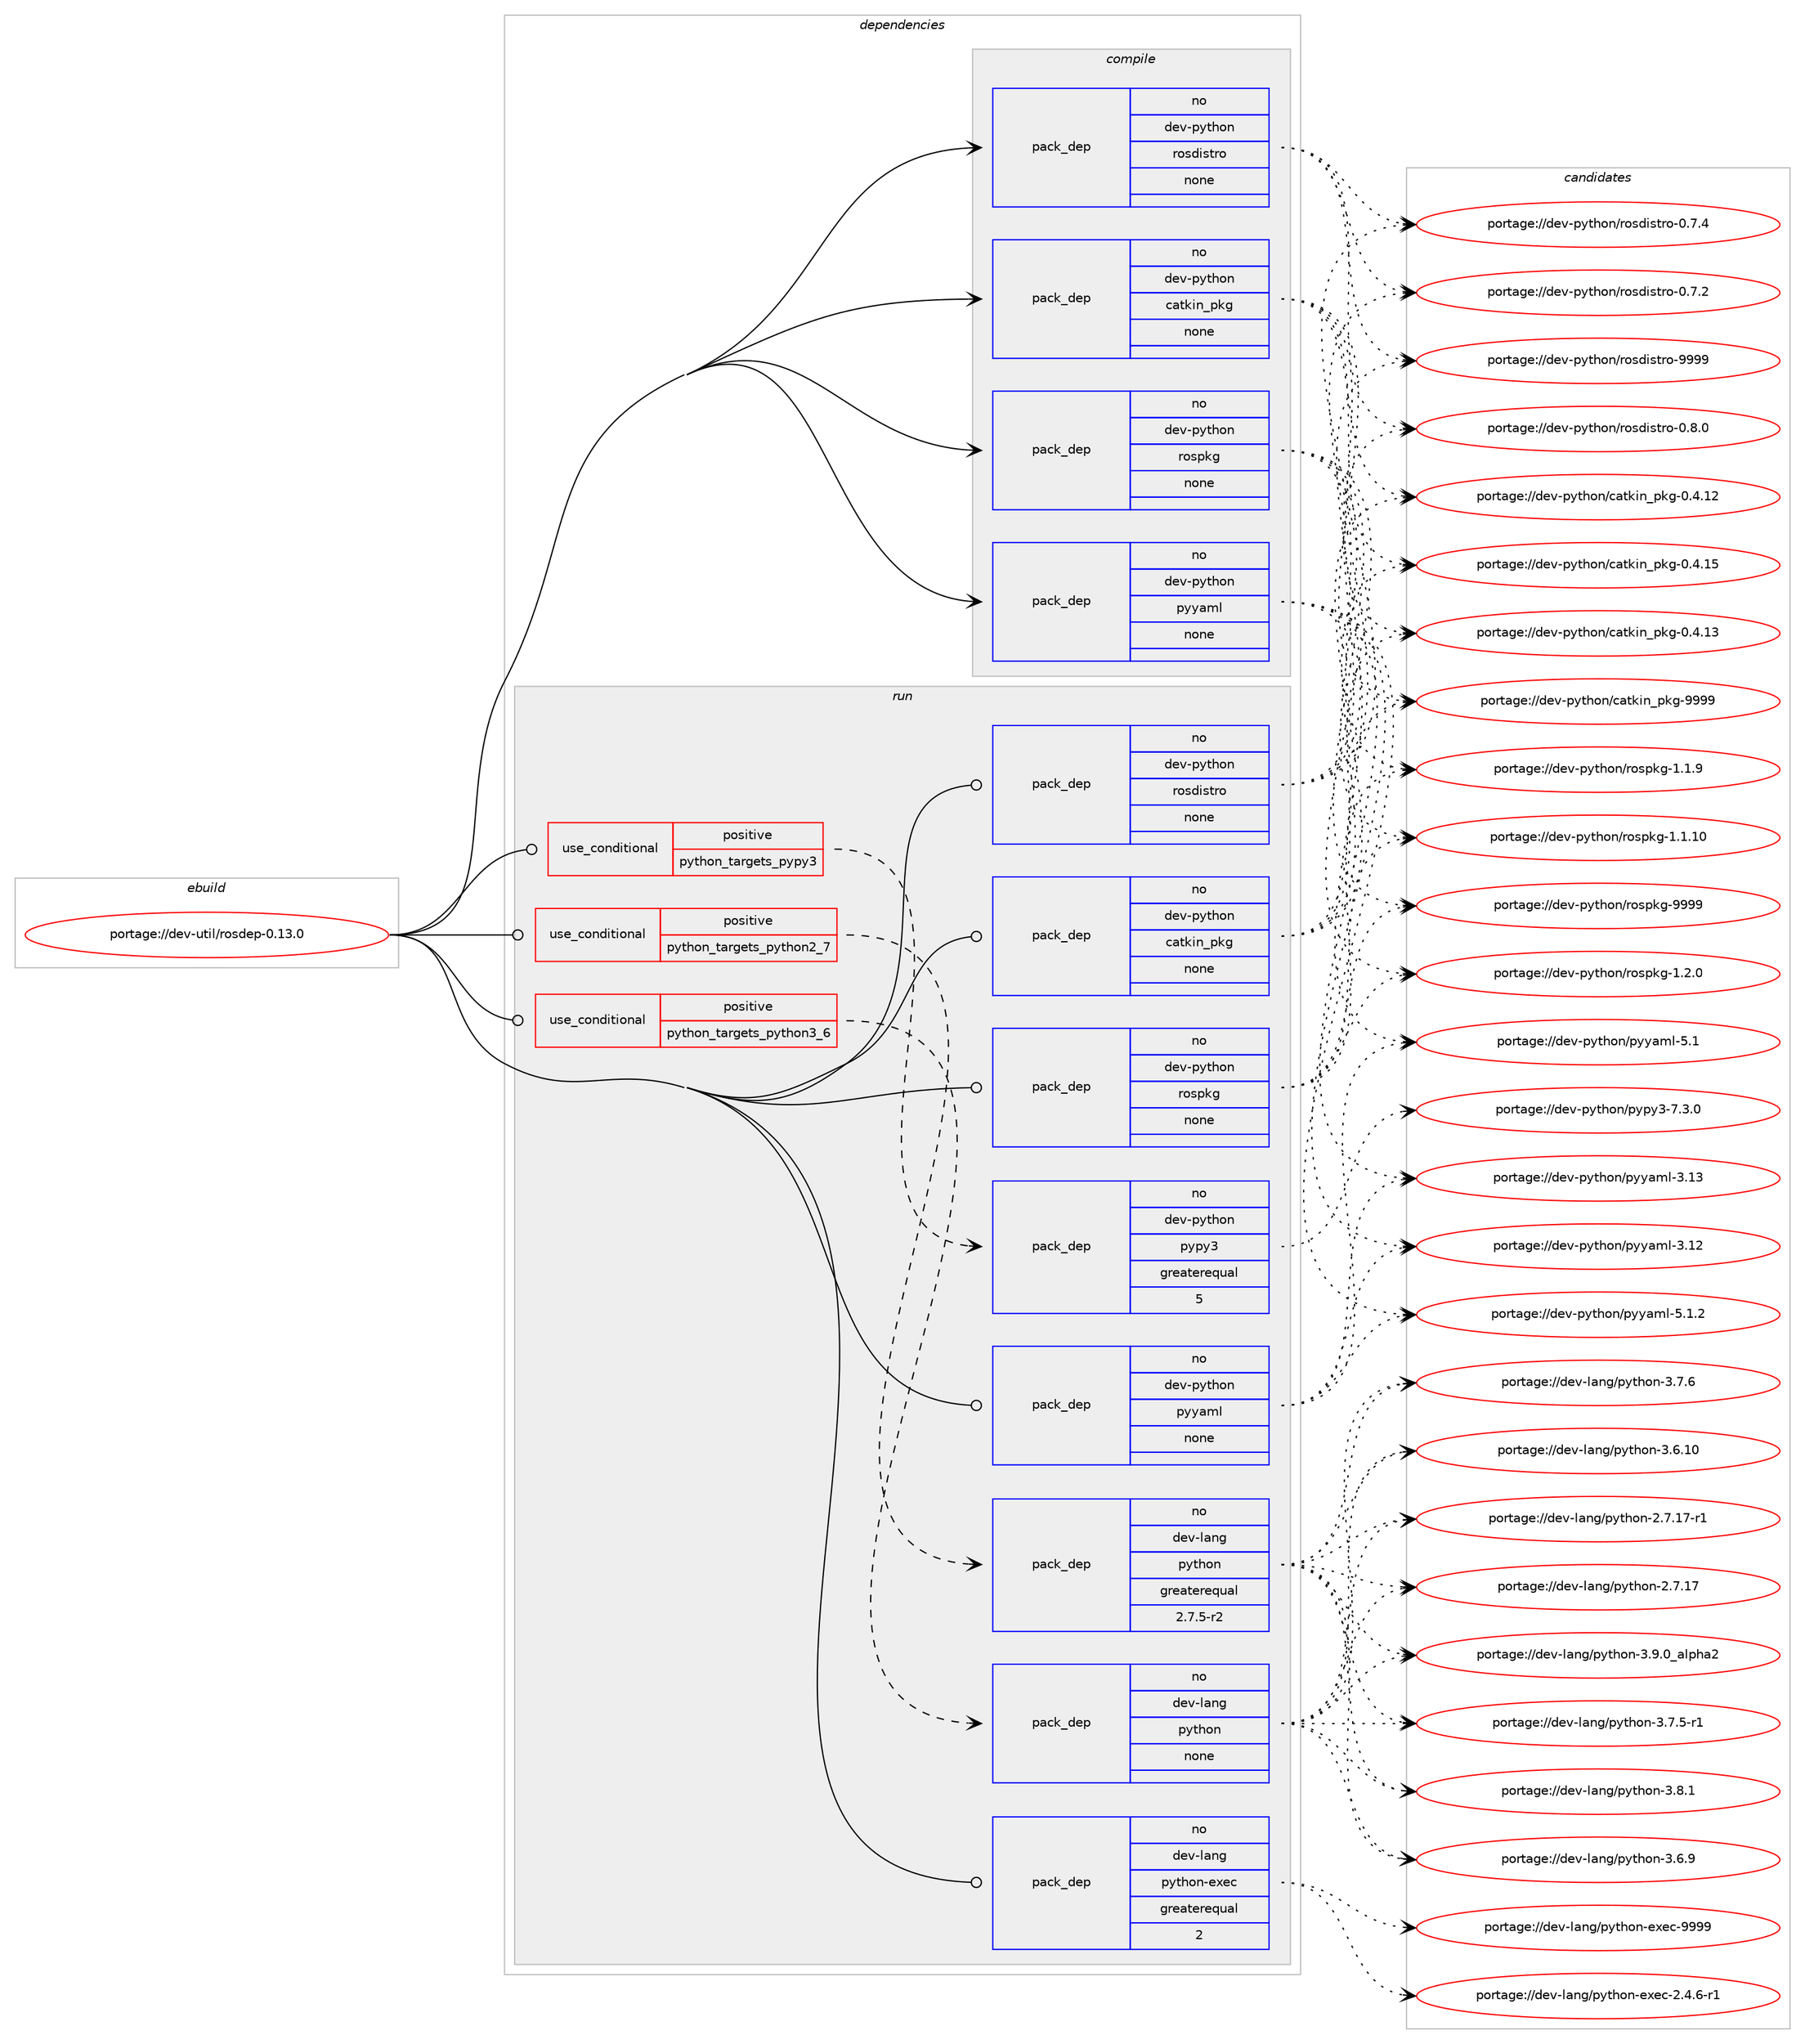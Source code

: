 digraph prolog {

# *************
# Graph options
# *************

newrank=true;
concentrate=true;
compound=true;
graph [rankdir=LR,fontname=Helvetica,fontsize=10,ranksep=1.5];#, ranksep=2.5, nodesep=0.2];
edge  [arrowhead=vee];
node  [fontname=Helvetica,fontsize=10];

# **********
# The ebuild
# **********

subgraph cluster_leftcol {
color=gray;
label=<<i>ebuild</i>>;
id [label="portage://dev-util/rosdep-0.13.0", color=red, width=4, href="../dev-util/rosdep-0.13.0.svg"];
}

# ****************
# The dependencies
# ****************

subgraph cluster_midcol {
color=gray;
label=<<i>dependencies</i>>;
subgraph cluster_compile {
fillcolor="#eeeeee";
style=filled;
label=<<i>compile</i>>;
subgraph pack231472 {
dependency297767 [label=<<TABLE BORDER="0" CELLBORDER="1" CELLSPACING="0" CELLPADDING="4" WIDTH="220"><TR><TD ROWSPAN="6" CELLPADDING="30">pack_dep</TD></TR><TR><TD WIDTH="110">no</TD></TR><TR><TD>dev-python</TD></TR><TR><TD>catkin_pkg</TD></TR><TR><TD>none</TD></TR><TR><TD></TD></TR></TABLE>>, shape=none, color=blue];
}
id:e -> dependency297767:w [weight=20,style="solid",arrowhead="vee"];
subgraph pack231473 {
dependency297768 [label=<<TABLE BORDER="0" CELLBORDER="1" CELLSPACING="0" CELLPADDING="4" WIDTH="220"><TR><TD ROWSPAN="6" CELLPADDING="30">pack_dep</TD></TR><TR><TD WIDTH="110">no</TD></TR><TR><TD>dev-python</TD></TR><TR><TD>pyyaml</TD></TR><TR><TD>none</TD></TR><TR><TD></TD></TR></TABLE>>, shape=none, color=blue];
}
id:e -> dependency297768:w [weight=20,style="solid",arrowhead="vee"];
subgraph pack231474 {
dependency297769 [label=<<TABLE BORDER="0" CELLBORDER="1" CELLSPACING="0" CELLPADDING="4" WIDTH="220"><TR><TD ROWSPAN="6" CELLPADDING="30">pack_dep</TD></TR><TR><TD WIDTH="110">no</TD></TR><TR><TD>dev-python</TD></TR><TR><TD>rosdistro</TD></TR><TR><TD>none</TD></TR><TR><TD></TD></TR></TABLE>>, shape=none, color=blue];
}
id:e -> dependency297769:w [weight=20,style="solid",arrowhead="vee"];
subgraph pack231475 {
dependency297770 [label=<<TABLE BORDER="0" CELLBORDER="1" CELLSPACING="0" CELLPADDING="4" WIDTH="220"><TR><TD ROWSPAN="6" CELLPADDING="30">pack_dep</TD></TR><TR><TD WIDTH="110">no</TD></TR><TR><TD>dev-python</TD></TR><TR><TD>rospkg</TD></TR><TR><TD>none</TD></TR><TR><TD></TD></TR></TABLE>>, shape=none, color=blue];
}
id:e -> dependency297770:w [weight=20,style="solid",arrowhead="vee"];
}
subgraph cluster_compileandrun {
fillcolor="#eeeeee";
style=filled;
label=<<i>compile and run</i>>;
}
subgraph cluster_run {
fillcolor="#eeeeee";
style=filled;
label=<<i>run</i>>;
subgraph cond61709 {
dependency297771 [label=<<TABLE BORDER="0" CELLBORDER="1" CELLSPACING="0" CELLPADDING="4"><TR><TD ROWSPAN="3" CELLPADDING="10">use_conditional</TD></TR><TR><TD>positive</TD></TR><TR><TD>python_targets_pypy3</TD></TR></TABLE>>, shape=none, color=red];
subgraph pack231476 {
dependency297772 [label=<<TABLE BORDER="0" CELLBORDER="1" CELLSPACING="0" CELLPADDING="4" WIDTH="220"><TR><TD ROWSPAN="6" CELLPADDING="30">pack_dep</TD></TR><TR><TD WIDTH="110">no</TD></TR><TR><TD>dev-python</TD></TR><TR><TD>pypy3</TD></TR><TR><TD>greaterequal</TD></TR><TR><TD>5</TD></TR></TABLE>>, shape=none, color=blue];
}
dependency297771:e -> dependency297772:w [weight=20,style="dashed",arrowhead="vee"];
}
id:e -> dependency297771:w [weight=20,style="solid",arrowhead="odot"];
subgraph cond61710 {
dependency297773 [label=<<TABLE BORDER="0" CELLBORDER="1" CELLSPACING="0" CELLPADDING="4"><TR><TD ROWSPAN="3" CELLPADDING="10">use_conditional</TD></TR><TR><TD>positive</TD></TR><TR><TD>python_targets_python2_7</TD></TR></TABLE>>, shape=none, color=red];
subgraph pack231477 {
dependency297774 [label=<<TABLE BORDER="0" CELLBORDER="1" CELLSPACING="0" CELLPADDING="4" WIDTH="220"><TR><TD ROWSPAN="6" CELLPADDING="30">pack_dep</TD></TR><TR><TD WIDTH="110">no</TD></TR><TR><TD>dev-lang</TD></TR><TR><TD>python</TD></TR><TR><TD>greaterequal</TD></TR><TR><TD>2.7.5-r2</TD></TR></TABLE>>, shape=none, color=blue];
}
dependency297773:e -> dependency297774:w [weight=20,style="dashed",arrowhead="vee"];
}
id:e -> dependency297773:w [weight=20,style="solid",arrowhead="odot"];
subgraph cond61711 {
dependency297775 [label=<<TABLE BORDER="0" CELLBORDER="1" CELLSPACING="0" CELLPADDING="4"><TR><TD ROWSPAN="3" CELLPADDING="10">use_conditional</TD></TR><TR><TD>positive</TD></TR><TR><TD>python_targets_python3_6</TD></TR></TABLE>>, shape=none, color=red];
subgraph pack231478 {
dependency297776 [label=<<TABLE BORDER="0" CELLBORDER="1" CELLSPACING="0" CELLPADDING="4" WIDTH="220"><TR><TD ROWSPAN="6" CELLPADDING="30">pack_dep</TD></TR><TR><TD WIDTH="110">no</TD></TR><TR><TD>dev-lang</TD></TR><TR><TD>python</TD></TR><TR><TD>none</TD></TR><TR><TD></TD></TR></TABLE>>, shape=none, color=blue];
}
dependency297775:e -> dependency297776:w [weight=20,style="dashed",arrowhead="vee"];
}
id:e -> dependency297775:w [weight=20,style="solid",arrowhead="odot"];
subgraph pack231479 {
dependency297777 [label=<<TABLE BORDER="0" CELLBORDER="1" CELLSPACING="0" CELLPADDING="4" WIDTH="220"><TR><TD ROWSPAN="6" CELLPADDING="30">pack_dep</TD></TR><TR><TD WIDTH="110">no</TD></TR><TR><TD>dev-lang</TD></TR><TR><TD>python-exec</TD></TR><TR><TD>greaterequal</TD></TR><TR><TD>2</TD></TR></TABLE>>, shape=none, color=blue];
}
id:e -> dependency297777:w [weight=20,style="solid",arrowhead="odot"];
subgraph pack231480 {
dependency297778 [label=<<TABLE BORDER="0" CELLBORDER="1" CELLSPACING="0" CELLPADDING="4" WIDTH="220"><TR><TD ROWSPAN="6" CELLPADDING="30">pack_dep</TD></TR><TR><TD WIDTH="110">no</TD></TR><TR><TD>dev-python</TD></TR><TR><TD>catkin_pkg</TD></TR><TR><TD>none</TD></TR><TR><TD></TD></TR></TABLE>>, shape=none, color=blue];
}
id:e -> dependency297778:w [weight=20,style="solid",arrowhead="odot"];
subgraph pack231481 {
dependency297779 [label=<<TABLE BORDER="0" CELLBORDER="1" CELLSPACING="0" CELLPADDING="4" WIDTH="220"><TR><TD ROWSPAN="6" CELLPADDING="30">pack_dep</TD></TR><TR><TD WIDTH="110">no</TD></TR><TR><TD>dev-python</TD></TR><TR><TD>pyyaml</TD></TR><TR><TD>none</TD></TR><TR><TD></TD></TR></TABLE>>, shape=none, color=blue];
}
id:e -> dependency297779:w [weight=20,style="solid",arrowhead="odot"];
subgraph pack231482 {
dependency297780 [label=<<TABLE BORDER="0" CELLBORDER="1" CELLSPACING="0" CELLPADDING="4" WIDTH="220"><TR><TD ROWSPAN="6" CELLPADDING="30">pack_dep</TD></TR><TR><TD WIDTH="110">no</TD></TR><TR><TD>dev-python</TD></TR><TR><TD>rosdistro</TD></TR><TR><TD>none</TD></TR><TR><TD></TD></TR></TABLE>>, shape=none, color=blue];
}
id:e -> dependency297780:w [weight=20,style="solid",arrowhead="odot"];
subgraph pack231483 {
dependency297781 [label=<<TABLE BORDER="0" CELLBORDER="1" CELLSPACING="0" CELLPADDING="4" WIDTH="220"><TR><TD ROWSPAN="6" CELLPADDING="30">pack_dep</TD></TR><TR><TD WIDTH="110">no</TD></TR><TR><TD>dev-python</TD></TR><TR><TD>rospkg</TD></TR><TR><TD>none</TD></TR><TR><TD></TD></TR></TABLE>>, shape=none, color=blue];
}
id:e -> dependency297781:w [weight=20,style="solid",arrowhead="odot"];
}
}

# **************
# The candidates
# **************

subgraph cluster_choices {
rank=same;
color=gray;
label=<<i>candidates</i>>;

subgraph choice231472 {
color=black;
nodesep=1;
choice10010111845112121116104111110479997116107105110951121071034557575757 [label="portage://dev-python/catkin_pkg-9999", color=red, width=4,href="../dev-python/catkin_pkg-9999.svg"];
choice100101118451121211161041111104799971161071051109511210710345484652464953 [label="portage://dev-python/catkin_pkg-0.4.15", color=red, width=4,href="../dev-python/catkin_pkg-0.4.15.svg"];
choice100101118451121211161041111104799971161071051109511210710345484652464951 [label="portage://dev-python/catkin_pkg-0.4.13", color=red, width=4,href="../dev-python/catkin_pkg-0.4.13.svg"];
choice100101118451121211161041111104799971161071051109511210710345484652464950 [label="portage://dev-python/catkin_pkg-0.4.12", color=red, width=4,href="../dev-python/catkin_pkg-0.4.12.svg"];
dependency297767:e -> choice10010111845112121116104111110479997116107105110951121071034557575757:w [style=dotted,weight="100"];
dependency297767:e -> choice100101118451121211161041111104799971161071051109511210710345484652464953:w [style=dotted,weight="100"];
dependency297767:e -> choice100101118451121211161041111104799971161071051109511210710345484652464951:w [style=dotted,weight="100"];
dependency297767:e -> choice100101118451121211161041111104799971161071051109511210710345484652464950:w [style=dotted,weight="100"];
}
subgraph choice231473 {
color=black;
nodesep=1;
choice100101118451121211161041111104711212112197109108455346494650 [label="portage://dev-python/pyyaml-5.1.2", color=red, width=4,href="../dev-python/pyyaml-5.1.2.svg"];
choice10010111845112121116104111110471121211219710910845534649 [label="portage://dev-python/pyyaml-5.1", color=red, width=4,href="../dev-python/pyyaml-5.1.svg"];
choice1001011184511212111610411111047112121121971091084551464951 [label="portage://dev-python/pyyaml-3.13", color=red, width=4,href="../dev-python/pyyaml-3.13.svg"];
choice1001011184511212111610411111047112121121971091084551464950 [label="portage://dev-python/pyyaml-3.12", color=red, width=4,href="../dev-python/pyyaml-3.12.svg"];
dependency297768:e -> choice100101118451121211161041111104711212112197109108455346494650:w [style=dotted,weight="100"];
dependency297768:e -> choice10010111845112121116104111110471121211219710910845534649:w [style=dotted,weight="100"];
dependency297768:e -> choice1001011184511212111610411111047112121121971091084551464951:w [style=dotted,weight="100"];
dependency297768:e -> choice1001011184511212111610411111047112121121971091084551464950:w [style=dotted,weight="100"];
}
subgraph choice231474 {
color=black;
nodesep=1;
choice10010111845112121116104111110471141111151001051151161141114557575757 [label="portage://dev-python/rosdistro-9999", color=red, width=4,href="../dev-python/rosdistro-9999.svg"];
choice1001011184511212111610411111047114111115100105115116114111454846564648 [label="portage://dev-python/rosdistro-0.8.0", color=red, width=4,href="../dev-python/rosdistro-0.8.0.svg"];
choice1001011184511212111610411111047114111115100105115116114111454846554652 [label="portage://dev-python/rosdistro-0.7.4", color=red, width=4,href="../dev-python/rosdistro-0.7.4.svg"];
choice1001011184511212111610411111047114111115100105115116114111454846554650 [label="portage://dev-python/rosdistro-0.7.2", color=red, width=4,href="../dev-python/rosdistro-0.7.2.svg"];
dependency297769:e -> choice10010111845112121116104111110471141111151001051151161141114557575757:w [style=dotted,weight="100"];
dependency297769:e -> choice1001011184511212111610411111047114111115100105115116114111454846564648:w [style=dotted,weight="100"];
dependency297769:e -> choice1001011184511212111610411111047114111115100105115116114111454846554652:w [style=dotted,weight="100"];
dependency297769:e -> choice1001011184511212111610411111047114111115100105115116114111454846554650:w [style=dotted,weight="100"];
}
subgraph choice231475 {
color=black;
nodesep=1;
choice10010111845112121116104111110471141111151121071034557575757 [label="portage://dev-python/rospkg-9999", color=red, width=4,href="../dev-python/rospkg-9999.svg"];
choice1001011184511212111610411111047114111115112107103454946504648 [label="portage://dev-python/rospkg-1.2.0", color=red, width=4,href="../dev-python/rospkg-1.2.0.svg"];
choice1001011184511212111610411111047114111115112107103454946494657 [label="portage://dev-python/rospkg-1.1.9", color=red, width=4,href="../dev-python/rospkg-1.1.9.svg"];
choice100101118451121211161041111104711411111511210710345494649464948 [label="portage://dev-python/rospkg-1.1.10", color=red, width=4,href="../dev-python/rospkg-1.1.10.svg"];
dependency297770:e -> choice10010111845112121116104111110471141111151121071034557575757:w [style=dotted,weight="100"];
dependency297770:e -> choice1001011184511212111610411111047114111115112107103454946504648:w [style=dotted,weight="100"];
dependency297770:e -> choice1001011184511212111610411111047114111115112107103454946494657:w [style=dotted,weight="100"];
dependency297770:e -> choice100101118451121211161041111104711411111511210710345494649464948:w [style=dotted,weight="100"];
}
subgraph choice231476 {
color=black;
nodesep=1;
choice100101118451121211161041111104711212111212151455546514648 [label="portage://dev-python/pypy3-7.3.0", color=red, width=4,href="../dev-python/pypy3-7.3.0.svg"];
dependency297772:e -> choice100101118451121211161041111104711212111212151455546514648:w [style=dotted,weight="100"];
}
subgraph choice231477 {
color=black;
nodesep=1;
choice10010111845108971101034711212111610411111045514657464895971081121049750 [label="portage://dev-lang/python-3.9.0_alpha2", color=red, width=4,href="../dev-lang/python-3.9.0_alpha2.svg"];
choice100101118451089711010347112121116104111110455146564649 [label="portage://dev-lang/python-3.8.1", color=red, width=4,href="../dev-lang/python-3.8.1.svg"];
choice100101118451089711010347112121116104111110455146554654 [label="portage://dev-lang/python-3.7.6", color=red, width=4,href="../dev-lang/python-3.7.6.svg"];
choice1001011184510897110103471121211161041111104551465546534511449 [label="portage://dev-lang/python-3.7.5-r1", color=red, width=4,href="../dev-lang/python-3.7.5-r1.svg"];
choice100101118451089711010347112121116104111110455146544657 [label="portage://dev-lang/python-3.6.9", color=red, width=4,href="../dev-lang/python-3.6.9.svg"];
choice10010111845108971101034711212111610411111045514654464948 [label="portage://dev-lang/python-3.6.10", color=red, width=4,href="../dev-lang/python-3.6.10.svg"];
choice100101118451089711010347112121116104111110455046554649554511449 [label="portage://dev-lang/python-2.7.17-r1", color=red, width=4,href="../dev-lang/python-2.7.17-r1.svg"];
choice10010111845108971101034711212111610411111045504655464955 [label="portage://dev-lang/python-2.7.17", color=red, width=4,href="../dev-lang/python-2.7.17.svg"];
dependency297774:e -> choice10010111845108971101034711212111610411111045514657464895971081121049750:w [style=dotted,weight="100"];
dependency297774:e -> choice100101118451089711010347112121116104111110455146564649:w [style=dotted,weight="100"];
dependency297774:e -> choice100101118451089711010347112121116104111110455146554654:w [style=dotted,weight="100"];
dependency297774:e -> choice1001011184510897110103471121211161041111104551465546534511449:w [style=dotted,weight="100"];
dependency297774:e -> choice100101118451089711010347112121116104111110455146544657:w [style=dotted,weight="100"];
dependency297774:e -> choice10010111845108971101034711212111610411111045514654464948:w [style=dotted,weight="100"];
dependency297774:e -> choice100101118451089711010347112121116104111110455046554649554511449:w [style=dotted,weight="100"];
dependency297774:e -> choice10010111845108971101034711212111610411111045504655464955:w [style=dotted,weight="100"];
}
subgraph choice231478 {
color=black;
nodesep=1;
choice10010111845108971101034711212111610411111045514657464895971081121049750 [label="portage://dev-lang/python-3.9.0_alpha2", color=red, width=4,href="../dev-lang/python-3.9.0_alpha2.svg"];
choice100101118451089711010347112121116104111110455146564649 [label="portage://dev-lang/python-3.8.1", color=red, width=4,href="../dev-lang/python-3.8.1.svg"];
choice100101118451089711010347112121116104111110455146554654 [label="portage://dev-lang/python-3.7.6", color=red, width=4,href="../dev-lang/python-3.7.6.svg"];
choice1001011184510897110103471121211161041111104551465546534511449 [label="portage://dev-lang/python-3.7.5-r1", color=red, width=4,href="../dev-lang/python-3.7.5-r1.svg"];
choice100101118451089711010347112121116104111110455146544657 [label="portage://dev-lang/python-3.6.9", color=red, width=4,href="../dev-lang/python-3.6.9.svg"];
choice10010111845108971101034711212111610411111045514654464948 [label="portage://dev-lang/python-3.6.10", color=red, width=4,href="../dev-lang/python-3.6.10.svg"];
choice100101118451089711010347112121116104111110455046554649554511449 [label="portage://dev-lang/python-2.7.17-r1", color=red, width=4,href="../dev-lang/python-2.7.17-r1.svg"];
choice10010111845108971101034711212111610411111045504655464955 [label="portage://dev-lang/python-2.7.17", color=red, width=4,href="../dev-lang/python-2.7.17.svg"];
dependency297776:e -> choice10010111845108971101034711212111610411111045514657464895971081121049750:w [style=dotted,weight="100"];
dependency297776:e -> choice100101118451089711010347112121116104111110455146564649:w [style=dotted,weight="100"];
dependency297776:e -> choice100101118451089711010347112121116104111110455146554654:w [style=dotted,weight="100"];
dependency297776:e -> choice1001011184510897110103471121211161041111104551465546534511449:w [style=dotted,weight="100"];
dependency297776:e -> choice100101118451089711010347112121116104111110455146544657:w [style=dotted,weight="100"];
dependency297776:e -> choice10010111845108971101034711212111610411111045514654464948:w [style=dotted,weight="100"];
dependency297776:e -> choice100101118451089711010347112121116104111110455046554649554511449:w [style=dotted,weight="100"];
dependency297776:e -> choice10010111845108971101034711212111610411111045504655464955:w [style=dotted,weight="100"];
}
subgraph choice231479 {
color=black;
nodesep=1;
choice10010111845108971101034711212111610411111045101120101994557575757 [label="portage://dev-lang/python-exec-9999", color=red, width=4,href="../dev-lang/python-exec-9999.svg"];
choice10010111845108971101034711212111610411111045101120101994550465246544511449 [label="portage://dev-lang/python-exec-2.4.6-r1", color=red, width=4,href="../dev-lang/python-exec-2.4.6-r1.svg"];
dependency297777:e -> choice10010111845108971101034711212111610411111045101120101994557575757:w [style=dotted,weight="100"];
dependency297777:e -> choice10010111845108971101034711212111610411111045101120101994550465246544511449:w [style=dotted,weight="100"];
}
subgraph choice231480 {
color=black;
nodesep=1;
choice10010111845112121116104111110479997116107105110951121071034557575757 [label="portage://dev-python/catkin_pkg-9999", color=red, width=4,href="../dev-python/catkin_pkg-9999.svg"];
choice100101118451121211161041111104799971161071051109511210710345484652464953 [label="portage://dev-python/catkin_pkg-0.4.15", color=red, width=4,href="../dev-python/catkin_pkg-0.4.15.svg"];
choice100101118451121211161041111104799971161071051109511210710345484652464951 [label="portage://dev-python/catkin_pkg-0.4.13", color=red, width=4,href="../dev-python/catkin_pkg-0.4.13.svg"];
choice100101118451121211161041111104799971161071051109511210710345484652464950 [label="portage://dev-python/catkin_pkg-0.4.12", color=red, width=4,href="../dev-python/catkin_pkg-0.4.12.svg"];
dependency297778:e -> choice10010111845112121116104111110479997116107105110951121071034557575757:w [style=dotted,weight="100"];
dependency297778:e -> choice100101118451121211161041111104799971161071051109511210710345484652464953:w [style=dotted,weight="100"];
dependency297778:e -> choice100101118451121211161041111104799971161071051109511210710345484652464951:w [style=dotted,weight="100"];
dependency297778:e -> choice100101118451121211161041111104799971161071051109511210710345484652464950:w [style=dotted,weight="100"];
}
subgraph choice231481 {
color=black;
nodesep=1;
choice100101118451121211161041111104711212112197109108455346494650 [label="portage://dev-python/pyyaml-5.1.2", color=red, width=4,href="../dev-python/pyyaml-5.1.2.svg"];
choice10010111845112121116104111110471121211219710910845534649 [label="portage://dev-python/pyyaml-5.1", color=red, width=4,href="../dev-python/pyyaml-5.1.svg"];
choice1001011184511212111610411111047112121121971091084551464951 [label="portage://dev-python/pyyaml-3.13", color=red, width=4,href="../dev-python/pyyaml-3.13.svg"];
choice1001011184511212111610411111047112121121971091084551464950 [label="portage://dev-python/pyyaml-3.12", color=red, width=4,href="../dev-python/pyyaml-3.12.svg"];
dependency297779:e -> choice100101118451121211161041111104711212112197109108455346494650:w [style=dotted,weight="100"];
dependency297779:e -> choice10010111845112121116104111110471121211219710910845534649:w [style=dotted,weight="100"];
dependency297779:e -> choice1001011184511212111610411111047112121121971091084551464951:w [style=dotted,weight="100"];
dependency297779:e -> choice1001011184511212111610411111047112121121971091084551464950:w [style=dotted,weight="100"];
}
subgraph choice231482 {
color=black;
nodesep=1;
choice10010111845112121116104111110471141111151001051151161141114557575757 [label="portage://dev-python/rosdistro-9999", color=red, width=4,href="../dev-python/rosdistro-9999.svg"];
choice1001011184511212111610411111047114111115100105115116114111454846564648 [label="portage://dev-python/rosdistro-0.8.0", color=red, width=4,href="../dev-python/rosdistro-0.8.0.svg"];
choice1001011184511212111610411111047114111115100105115116114111454846554652 [label="portage://dev-python/rosdistro-0.7.4", color=red, width=4,href="../dev-python/rosdistro-0.7.4.svg"];
choice1001011184511212111610411111047114111115100105115116114111454846554650 [label="portage://dev-python/rosdistro-0.7.2", color=red, width=4,href="../dev-python/rosdistro-0.7.2.svg"];
dependency297780:e -> choice10010111845112121116104111110471141111151001051151161141114557575757:w [style=dotted,weight="100"];
dependency297780:e -> choice1001011184511212111610411111047114111115100105115116114111454846564648:w [style=dotted,weight="100"];
dependency297780:e -> choice1001011184511212111610411111047114111115100105115116114111454846554652:w [style=dotted,weight="100"];
dependency297780:e -> choice1001011184511212111610411111047114111115100105115116114111454846554650:w [style=dotted,weight="100"];
}
subgraph choice231483 {
color=black;
nodesep=1;
choice10010111845112121116104111110471141111151121071034557575757 [label="portage://dev-python/rospkg-9999", color=red, width=4,href="../dev-python/rospkg-9999.svg"];
choice1001011184511212111610411111047114111115112107103454946504648 [label="portage://dev-python/rospkg-1.2.0", color=red, width=4,href="../dev-python/rospkg-1.2.0.svg"];
choice1001011184511212111610411111047114111115112107103454946494657 [label="portage://dev-python/rospkg-1.1.9", color=red, width=4,href="../dev-python/rospkg-1.1.9.svg"];
choice100101118451121211161041111104711411111511210710345494649464948 [label="portage://dev-python/rospkg-1.1.10", color=red, width=4,href="../dev-python/rospkg-1.1.10.svg"];
dependency297781:e -> choice10010111845112121116104111110471141111151121071034557575757:w [style=dotted,weight="100"];
dependency297781:e -> choice1001011184511212111610411111047114111115112107103454946504648:w [style=dotted,weight="100"];
dependency297781:e -> choice1001011184511212111610411111047114111115112107103454946494657:w [style=dotted,weight="100"];
dependency297781:e -> choice100101118451121211161041111104711411111511210710345494649464948:w [style=dotted,weight="100"];
}
}

}
